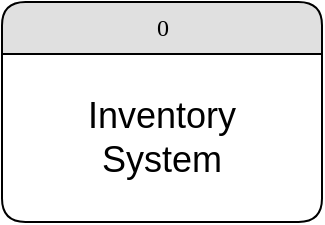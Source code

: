 <mxfile version="22.1.21" type="github">
  <diagram name="Page-1" id="5d7acffa-a066-3a61-03fe-96351882024d">
    <mxGraphModel dx="934" dy="534" grid="1" gridSize="10" guides="1" tooltips="1" connect="1" arrows="1" fold="1" page="1" pageScale="1" pageWidth="1100" pageHeight="850" background="#ffffff" math="0" shadow="0">
      <root>
        <mxCell id="0" />
        <mxCell id="1" parent="0" />
        <mxCell id="l346gy1Z0WuWglJ_ExZx-5" value="0" style="swimlane;html=1;fontStyle=0;childLayout=stackLayout;horizontal=1;startSize=26;fillColor=#e0e0e0;horizontalStack=0;resizeParent=1;resizeLast=0;collapsible=1;marginBottom=0;swimlaneFillColor=#ffffff;align=center;rounded=1;shadow=0;comic=0;labelBackgroundColor=none;strokeWidth=1;fontFamily=Verdana;fontSize=12" vertex="1" parent="1">
          <mxGeometry x="380" y="260" width="160" height="110" as="geometry" />
        </mxCell>
        <mxCell id="l346gy1Z0WuWglJ_ExZx-7" value="Inventory&lt;br style=&quot;font-size: 18px;&quot;&gt;System" style="text;html=1;strokeColor=none;fillColor=none;spacingLeft=4;spacingRight=4;whiteSpace=wrap;overflow=hidden;rotatable=0;points=[[0,0.5],[1,0.5]];portConstraint=eastwest;align=center;verticalAlign=middle;fontSize=18;" vertex="1" parent="l346gy1Z0WuWglJ_ExZx-5">
          <mxGeometry y="26" width="160" height="84" as="geometry" />
        </mxCell>
      </root>
    </mxGraphModel>
  </diagram>
</mxfile>
